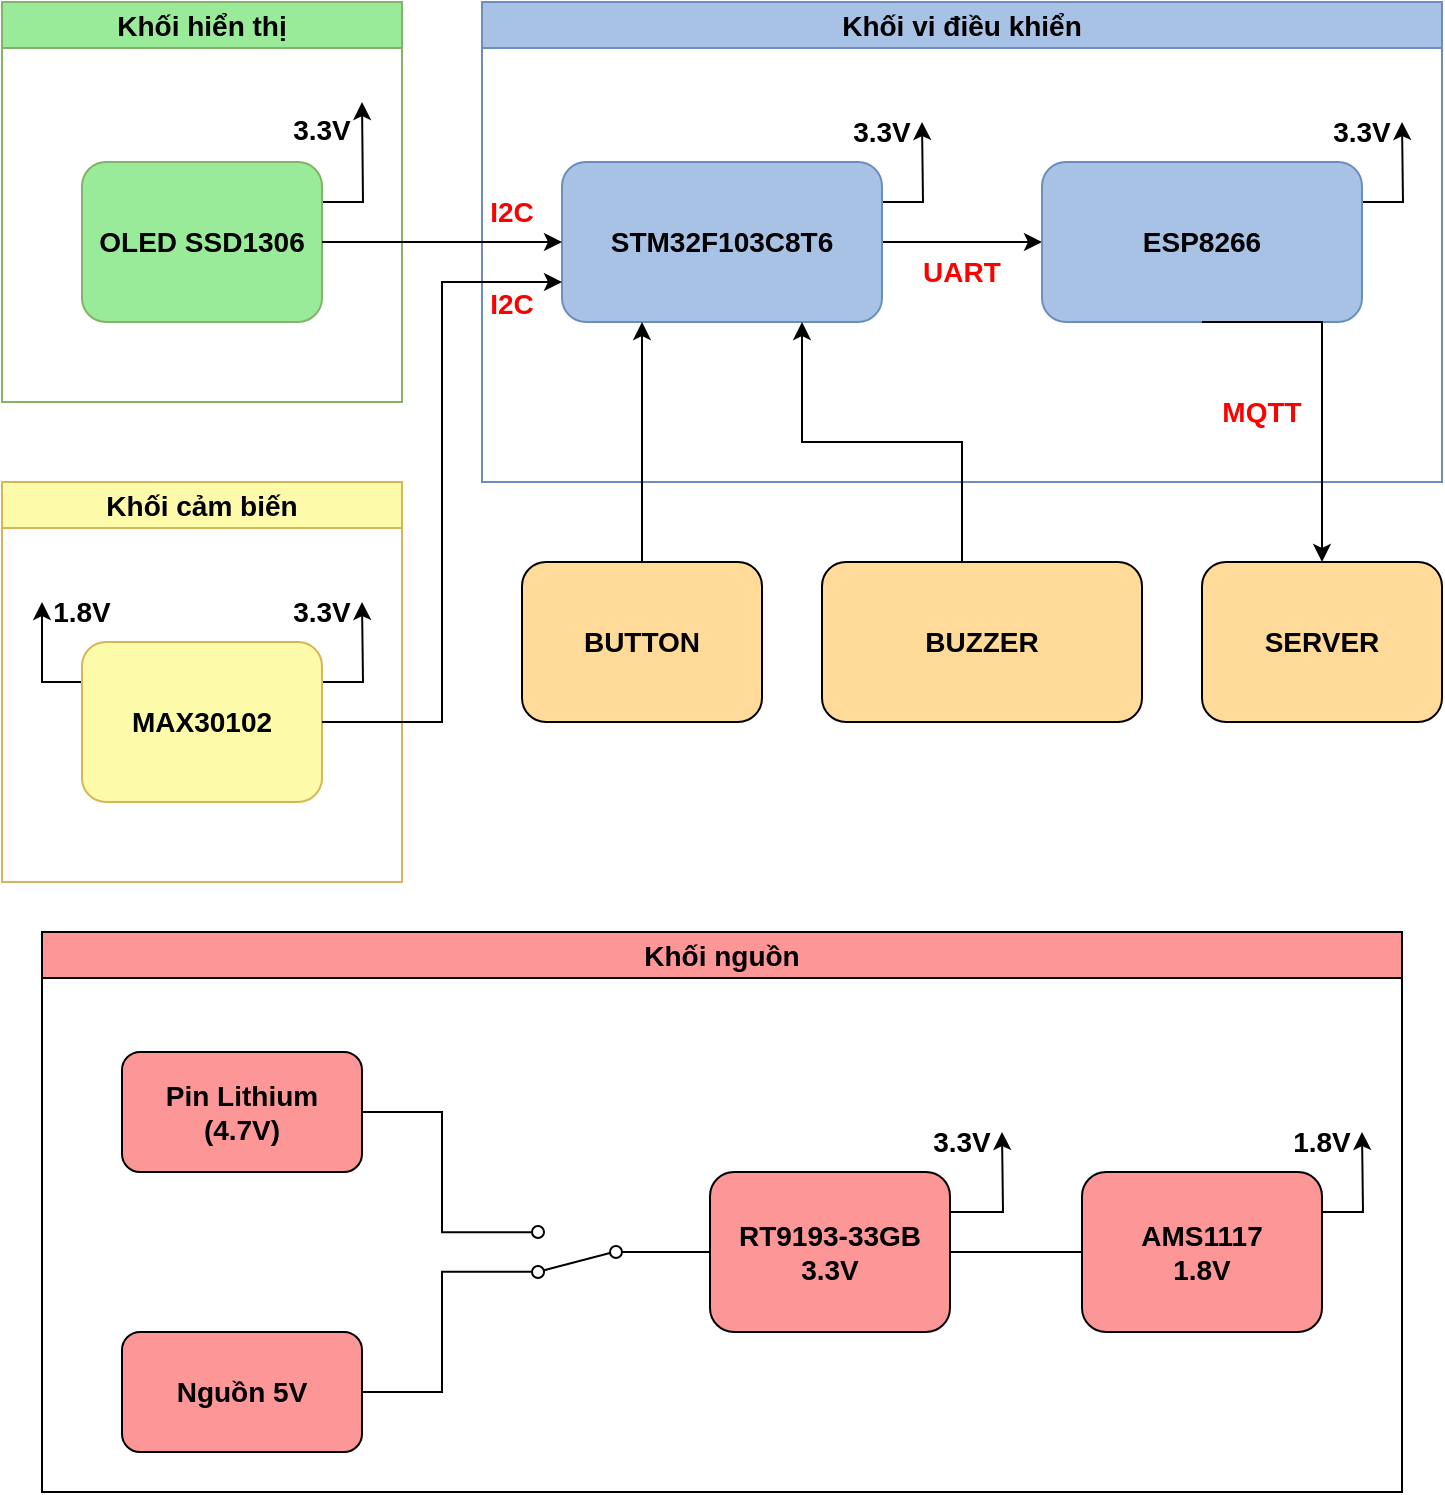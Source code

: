 <mxfile version="24.7.1" type="device">
  <diagram name="Trang-1" id="HVcANmySVg1pLQYdhnvB">
    <mxGraphModel dx="1548" dy="817" grid="1" gridSize="10" guides="1" tooltips="1" connect="1" arrows="1" fold="1" page="1" pageScale="1" pageWidth="827" pageHeight="1169" math="0" shadow="0">
      <root>
        <mxCell id="0" />
        <mxCell id="1" parent="0" />
        <mxCell id="IZr5mhNm9Ulc-aqUpcA5-1" value="Khối hiển thị" style="swimlane;whiteSpace=wrap;html=1;fontStyle=1;fontSize=14;fillColor=#99EB99;strokeColor=#82b366;" vertex="1" parent="1">
          <mxGeometry x="80" y="120" width="200" height="200" as="geometry" />
        </mxCell>
        <mxCell id="IZr5mhNm9Ulc-aqUpcA5-26" style="edgeStyle=orthogonalEdgeStyle;rounded=0;orthogonalLoop=1;jettySize=auto;html=1;exitX=1;exitY=0.25;exitDx=0;exitDy=0;fontStyle=1;fontSize=14;" edge="1" parent="IZr5mhNm9Ulc-aqUpcA5-1" source="IZr5mhNm9Ulc-aqUpcA5-6">
          <mxGeometry relative="1" as="geometry">
            <mxPoint x="180" y="50" as="targetPoint" />
          </mxGeometry>
        </mxCell>
        <mxCell id="IZr5mhNm9Ulc-aqUpcA5-6" value="OLED SSD1306" style="rounded=1;whiteSpace=wrap;html=1;fontStyle=1;fontSize=14;fillColor=#99eb99;strokeColor=#82b366;" vertex="1" parent="IZr5mhNm9Ulc-aqUpcA5-1">
          <mxGeometry x="40" y="80" width="120" height="80" as="geometry" />
        </mxCell>
        <mxCell id="IZr5mhNm9Ulc-aqUpcA5-33" value="3.3V" style="text;html=1;align=center;verticalAlign=middle;whiteSpace=wrap;rounded=0;fontStyle=1;fontSize=14;" vertex="1" parent="IZr5mhNm9Ulc-aqUpcA5-1">
          <mxGeometry x="130" y="49" width="60" height="30" as="geometry" />
        </mxCell>
        <mxCell id="IZr5mhNm9Ulc-aqUpcA5-2" value="Khối vi điều khiển" style="swimlane;whiteSpace=wrap;html=1;fontStyle=1;fontSize=14;fillColor=#a8c2e6;strokeColor=#6c8ebf;" vertex="1" parent="1">
          <mxGeometry x="320" y="120" width="480" height="240" as="geometry" />
        </mxCell>
        <mxCell id="IZr5mhNm9Ulc-aqUpcA5-25" style="edgeStyle=orthogonalEdgeStyle;rounded=0;orthogonalLoop=1;jettySize=auto;html=1;exitX=1;exitY=0.25;exitDx=0;exitDy=0;fontStyle=1;fontSize=14;" edge="1" parent="IZr5mhNm9Ulc-aqUpcA5-2" source="IZr5mhNm9Ulc-aqUpcA5-7">
          <mxGeometry relative="1" as="geometry">
            <mxPoint x="220" y="60" as="targetPoint" />
          </mxGeometry>
        </mxCell>
        <mxCell id="IZr5mhNm9Ulc-aqUpcA5-43" style="edgeStyle=orthogonalEdgeStyle;rounded=0;orthogonalLoop=1;jettySize=auto;html=1;exitX=1;exitY=0.5;exitDx=0;exitDy=0;entryX=0;entryY=0.5;entryDx=0;entryDy=0;fontSize=14;" edge="1" parent="IZr5mhNm9Ulc-aqUpcA5-2" source="IZr5mhNm9Ulc-aqUpcA5-7" target="IZr5mhNm9Ulc-aqUpcA5-18">
          <mxGeometry relative="1" as="geometry" />
        </mxCell>
        <mxCell id="IZr5mhNm9Ulc-aqUpcA5-7" value="STM32F103C8T6" style="rounded=1;whiteSpace=wrap;html=1;fontStyle=1;fontSize=14;fillColor=#a8c2e6;strokeColor=#6c8ebf;" vertex="1" parent="IZr5mhNm9Ulc-aqUpcA5-2">
          <mxGeometry x="40" y="80" width="160" height="80" as="geometry" />
        </mxCell>
        <mxCell id="IZr5mhNm9Ulc-aqUpcA5-24" style="edgeStyle=orthogonalEdgeStyle;rounded=0;orthogonalLoop=1;jettySize=auto;html=1;exitX=1;exitY=0.25;exitDx=0;exitDy=0;fontStyle=1;fontSize=14;" edge="1" parent="IZr5mhNm9Ulc-aqUpcA5-2" source="IZr5mhNm9Ulc-aqUpcA5-18">
          <mxGeometry relative="1" as="geometry">
            <mxPoint x="460" y="60" as="targetPoint" />
          </mxGeometry>
        </mxCell>
        <mxCell id="IZr5mhNm9Ulc-aqUpcA5-18" value="ESP8266" style="rounded=1;whiteSpace=wrap;html=1;fontStyle=1;fontSize=14;fillColor=#a8c2e6;strokeColor=#6c8ebf;" vertex="1" parent="IZr5mhNm9Ulc-aqUpcA5-2">
          <mxGeometry x="280" y="80" width="160" height="80" as="geometry" />
        </mxCell>
        <mxCell id="IZr5mhNm9Ulc-aqUpcA5-34" value="3.3V" style="text;html=1;align=center;verticalAlign=middle;whiteSpace=wrap;rounded=0;fontStyle=1;fontSize=14;" vertex="1" parent="IZr5mhNm9Ulc-aqUpcA5-2">
          <mxGeometry x="170" y="50" width="60" height="30" as="geometry" />
        </mxCell>
        <mxCell id="IZr5mhNm9Ulc-aqUpcA5-35" value="3.3V" style="text;html=1;align=center;verticalAlign=middle;whiteSpace=wrap;rounded=0;fontStyle=1;fontSize=14;" vertex="1" parent="IZr5mhNm9Ulc-aqUpcA5-2">
          <mxGeometry x="410" y="50" width="60" height="30" as="geometry" />
        </mxCell>
        <mxCell id="IZr5mhNm9Ulc-aqUpcA5-42" value="I2C" style="text;html=1;align=center;verticalAlign=middle;whiteSpace=wrap;rounded=0;fontStyle=1;fontColor=#FF0000;fontSize=14;" vertex="1" parent="IZr5mhNm9Ulc-aqUpcA5-2">
          <mxGeometry x="-15" y="136" width="60" height="30" as="geometry" />
        </mxCell>
        <mxCell id="IZr5mhNm9Ulc-aqUpcA5-44" value="UART" style="text;html=1;align=center;verticalAlign=middle;whiteSpace=wrap;rounded=0;fontStyle=1;fontColor=#FF0000;fontSize=14;" vertex="1" parent="IZr5mhNm9Ulc-aqUpcA5-2">
          <mxGeometry x="210" y="120" width="60" height="30" as="geometry" />
        </mxCell>
        <mxCell id="IZr5mhNm9Ulc-aqUpcA5-48" value="MQTT" style="text;html=1;align=center;verticalAlign=middle;whiteSpace=wrap;rounded=0;fontStyle=1;fontColor=#FF0000;fontSize=14;" vertex="1" parent="IZr5mhNm9Ulc-aqUpcA5-2">
          <mxGeometry x="360" y="190" width="60" height="30" as="geometry" />
        </mxCell>
        <mxCell id="IZr5mhNm9Ulc-aqUpcA5-41" value="I2C" style="text;html=1;align=center;verticalAlign=middle;whiteSpace=wrap;rounded=0;fontStyle=1;fontColor=#FF0000;fontSize=14;" vertex="1" parent="IZr5mhNm9Ulc-aqUpcA5-2">
          <mxGeometry x="-15" y="90" width="60" height="30" as="geometry" />
        </mxCell>
        <mxCell id="IZr5mhNm9Ulc-aqUpcA5-3" value="Khối cảm biến" style="swimlane;whiteSpace=wrap;html=1;fontStyle=1;fontSize=14;fillColor=#fdfaaa;strokeColor=#d6b656;" vertex="1" parent="1">
          <mxGeometry x="80" y="360" width="200" height="200" as="geometry" />
        </mxCell>
        <mxCell id="IZr5mhNm9Ulc-aqUpcA5-27" style="edgeStyle=orthogonalEdgeStyle;rounded=0;orthogonalLoop=1;jettySize=auto;html=1;exitX=1;exitY=0.25;exitDx=0;exitDy=0;fontStyle=1;fontSize=14;" edge="1" parent="IZr5mhNm9Ulc-aqUpcA5-3" source="IZr5mhNm9Ulc-aqUpcA5-5">
          <mxGeometry relative="1" as="geometry">
            <mxPoint x="180" y="60" as="targetPoint" />
          </mxGeometry>
        </mxCell>
        <mxCell id="IZr5mhNm9Ulc-aqUpcA5-28" style="edgeStyle=orthogonalEdgeStyle;rounded=0;orthogonalLoop=1;jettySize=auto;html=1;exitX=0;exitY=0.25;exitDx=0;exitDy=0;fontStyle=1;fontSize=14;" edge="1" parent="IZr5mhNm9Ulc-aqUpcA5-3" source="IZr5mhNm9Ulc-aqUpcA5-5">
          <mxGeometry relative="1" as="geometry">
            <mxPoint x="20" y="60" as="targetPoint" />
          </mxGeometry>
        </mxCell>
        <mxCell id="IZr5mhNm9Ulc-aqUpcA5-5" value="MAX30102" style="rounded=1;whiteSpace=wrap;html=1;fontStyle=1;fontSize=14;fillColor=#fdfaaa;strokeColor=#d6b656;" vertex="1" parent="IZr5mhNm9Ulc-aqUpcA5-3">
          <mxGeometry x="40" y="80" width="120" height="80" as="geometry" />
        </mxCell>
        <mxCell id="IZr5mhNm9Ulc-aqUpcA5-36" value="3.3V" style="text;html=1;align=center;verticalAlign=middle;whiteSpace=wrap;rounded=0;fontStyle=1;fontSize=14;" vertex="1" parent="IZr5mhNm9Ulc-aqUpcA5-3">
          <mxGeometry x="130" y="50" width="60" height="30" as="geometry" />
        </mxCell>
        <mxCell id="IZr5mhNm9Ulc-aqUpcA5-37" value="1.8V" style="text;html=1;align=center;verticalAlign=middle;whiteSpace=wrap;rounded=0;fontStyle=1;fontSize=14;" vertex="1" parent="IZr5mhNm9Ulc-aqUpcA5-3">
          <mxGeometry x="10" y="50" width="60" height="30" as="geometry" />
        </mxCell>
        <mxCell id="IZr5mhNm9Ulc-aqUpcA5-4" value="Khối nguồn" style="swimlane;whiteSpace=wrap;html=1;fontStyle=1;fontSize=14;fillColor=#fd9696;" vertex="1" parent="1">
          <mxGeometry x="100" y="585" width="680" height="280" as="geometry" />
        </mxCell>
        <mxCell id="IZr5mhNm9Ulc-aqUpcA5-14" style="edgeStyle=orthogonalEdgeStyle;rounded=0;orthogonalLoop=1;jettySize=auto;html=1;exitX=1;exitY=0.5;exitDx=0;exitDy=0;entryX=1;entryY=0.88;entryDx=0;entryDy=0;endArrow=none;endFill=0;fontStyle=1;fontSize=14;" edge="1" parent="IZr5mhNm9Ulc-aqUpcA5-4" source="IZr5mhNm9Ulc-aqUpcA5-9" target="IZr5mhNm9Ulc-aqUpcA5-13">
          <mxGeometry relative="1" as="geometry">
            <Array as="points">
              <mxPoint x="200" y="90" />
              <mxPoint x="200" y="150" />
            </Array>
          </mxGeometry>
        </mxCell>
        <mxCell id="IZr5mhNm9Ulc-aqUpcA5-9" value="Pin Lithium (4.7V)" style="rounded=1;whiteSpace=wrap;html=1;fontStyle=1;fontSize=14;fillColor=#fd9696;" vertex="1" parent="IZr5mhNm9Ulc-aqUpcA5-4">
          <mxGeometry x="40" y="60" width="120" height="60" as="geometry" />
        </mxCell>
        <mxCell id="IZr5mhNm9Ulc-aqUpcA5-15" style="edgeStyle=orthogonalEdgeStyle;rounded=0;orthogonalLoop=1;jettySize=auto;html=1;exitX=1;exitY=0.5;exitDx=0;exitDy=0;entryX=1;entryY=0.12;entryDx=0;entryDy=0;endArrow=none;endFill=0;fontStyle=1;fontSize=14;" edge="1" parent="IZr5mhNm9Ulc-aqUpcA5-4" source="IZr5mhNm9Ulc-aqUpcA5-10" target="IZr5mhNm9Ulc-aqUpcA5-13">
          <mxGeometry relative="1" as="geometry">
            <Array as="points">
              <mxPoint x="200" y="230" />
              <mxPoint x="200" y="170" />
            </Array>
          </mxGeometry>
        </mxCell>
        <mxCell id="IZr5mhNm9Ulc-aqUpcA5-10" value="Nguồn 5V" style="rounded=1;whiteSpace=wrap;html=1;fontStyle=1;fontSize=14;fillColor=#fd9696;" vertex="1" parent="IZr5mhNm9Ulc-aqUpcA5-4">
          <mxGeometry x="40" y="200" width="120" height="60" as="geometry" />
        </mxCell>
        <mxCell id="IZr5mhNm9Ulc-aqUpcA5-17" style="edgeStyle=orthogonalEdgeStyle;rounded=0;orthogonalLoop=1;jettySize=auto;html=1;endArrow=none;endFill=0;fontStyle=1;fontSize=14;" edge="1" parent="IZr5mhNm9Ulc-aqUpcA5-4" source="IZr5mhNm9Ulc-aqUpcA5-11" target="IZr5mhNm9Ulc-aqUpcA5-12">
          <mxGeometry relative="1" as="geometry" />
        </mxCell>
        <mxCell id="IZr5mhNm9Ulc-aqUpcA5-22" style="edgeStyle=orthogonalEdgeStyle;rounded=0;orthogonalLoop=1;jettySize=auto;html=1;exitX=1;exitY=0.25;exitDx=0;exitDy=0;fontStyle=1;fontSize=14;" edge="1" parent="IZr5mhNm9Ulc-aqUpcA5-4" source="IZr5mhNm9Ulc-aqUpcA5-11">
          <mxGeometry relative="1" as="geometry">
            <mxPoint x="480" y="100" as="targetPoint" />
          </mxGeometry>
        </mxCell>
        <mxCell id="IZr5mhNm9Ulc-aqUpcA5-11" value="&lt;span style=&quot;font-size: 14px;&quot;&gt;RT9193-33GB&lt;/span&gt;&lt;div style=&quot;font-size: 14px;&quot;&gt;&lt;span style=&quot;font-size: 14px;&quot;&gt;3.3V&lt;/span&gt;&lt;/div&gt;" style="rounded=1;whiteSpace=wrap;html=1;fontStyle=1;fontSize=14;fillColor=#fd9696;" vertex="1" parent="IZr5mhNm9Ulc-aqUpcA5-4">
          <mxGeometry x="334" y="120" width="120" height="80" as="geometry" />
        </mxCell>
        <mxCell id="IZr5mhNm9Ulc-aqUpcA5-23" style="edgeStyle=orthogonalEdgeStyle;rounded=0;orthogonalLoop=1;jettySize=auto;html=1;exitX=1;exitY=0.25;exitDx=0;exitDy=0;fontStyle=1;fontSize=14;" edge="1" parent="IZr5mhNm9Ulc-aqUpcA5-4" source="IZr5mhNm9Ulc-aqUpcA5-12">
          <mxGeometry relative="1" as="geometry">
            <mxPoint x="660" y="100" as="targetPoint" />
          </mxGeometry>
        </mxCell>
        <mxCell id="IZr5mhNm9Ulc-aqUpcA5-12" value="&lt;span style=&quot;font-size: 14px;&quot;&gt;AMS1117&lt;/span&gt;&lt;div style=&quot;font-size: 14px;&quot;&gt;&lt;span style=&quot;font-size: 14px;&quot;&gt;1.8V&lt;/span&gt;&lt;/div&gt;" style="rounded=1;whiteSpace=wrap;html=1;fontStyle=1;fontSize=14;fillColor=#fd9696;" vertex="1" parent="IZr5mhNm9Ulc-aqUpcA5-4">
          <mxGeometry x="520" y="120" width="120" height="80" as="geometry" />
        </mxCell>
        <mxCell id="IZr5mhNm9Ulc-aqUpcA5-16" style="edgeStyle=orthogonalEdgeStyle;rounded=0;orthogonalLoop=1;jettySize=auto;html=1;exitX=0;exitY=0.5;exitDx=0;exitDy=0;entryX=0;entryY=0.5;entryDx=0;entryDy=0;endArrow=none;endFill=0;fontStyle=1;fontSize=14;" edge="1" parent="IZr5mhNm9Ulc-aqUpcA5-4" source="IZr5mhNm9Ulc-aqUpcA5-13" target="IZr5mhNm9Ulc-aqUpcA5-11">
          <mxGeometry relative="1" as="geometry" />
        </mxCell>
        <mxCell id="IZr5mhNm9Ulc-aqUpcA5-13" value="" style="html=1;shape=mxgraph.electrical.electro-mechanical.twoWaySwitch;aspect=fixed;elSwitchState=2;rotation=-180;fontStyle=1;fontSize=14;" vertex="1" parent="IZr5mhNm9Ulc-aqUpcA5-4">
          <mxGeometry x="230" y="147" width="75" height="26" as="geometry" />
        </mxCell>
        <mxCell id="IZr5mhNm9Ulc-aqUpcA5-45" value="3.3V" style="text;html=1;align=center;verticalAlign=middle;whiteSpace=wrap;rounded=0;fontStyle=1;fontSize=14;" vertex="1" parent="IZr5mhNm9Ulc-aqUpcA5-4">
          <mxGeometry x="430" y="90" width="60" height="30" as="geometry" />
        </mxCell>
        <mxCell id="IZr5mhNm9Ulc-aqUpcA5-47" value="1.8V" style="text;html=1;align=center;verticalAlign=middle;whiteSpace=wrap;rounded=0;fontStyle=1;fontSize=14;" vertex="1" parent="IZr5mhNm9Ulc-aqUpcA5-4">
          <mxGeometry x="610" y="90" width="60" height="30" as="geometry" />
        </mxCell>
        <mxCell id="IZr5mhNm9Ulc-aqUpcA5-19" value="SERVER" style="rounded=1;whiteSpace=wrap;html=1;fontStyle=1;fontSize=14;fillColor=#ffda99;" vertex="1" parent="1">
          <mxGeometry x="680" y="400" width="120" height="80" as="geometry" />
        </mxCell>
        <mxCell id="IZr5mhNm9Ulc-aqUpcA5-32" style="edgeStyle=orthogonalEdgeStyle;rounded=0;orthogonalLoop=1;jettySize=auto;html=1;exitX=0.5;exitY=0;exitDx=0;exitDy=0;entryX=0.25;entryY=1;entryDx=0;entryDy=0;fontStyle=1;fontSize=14;" edge="1" parent="1" source="IZr5mhNm9Ulc-aqUpcA5-20" target="IZr5mhNm9Ulc-aqUpcA5-7">
          <mxGeometry relative="1" as="geometry" />
        </mxCell>
        <mxCell id="IZr5mhNm9Ulc-aqUpcA5-20" value="BUTTON" style="rounded=1;whiteSpace=wrap;html=1;fontStyle=1;fontSize=14;fillColor=#ffda99;" vertex="1" parent="1">
          <mxGeometry x="340" y="400" width="120" height="80" as="geometry" />
        </mxCell>
        <mxCell id="IZr5mhNm9Ulc-aqUpcA5-31" style="edgeStyle=orthogonalEdgeStyle;rounded=0;orthogonalLoop=1;jettySize=auto;html=1;exitX=0.5;exitY=0;exitDx=0;exitDy=0;entryX=0.75;entryY=1;entryDx=0;entryDy=0;fontStyle=1;fontSize=14;" edge="1" parent="1" source="IZr5mhNm9Ulc-aqUpcA5-21" target="IZr5mhNm9Ulc-aqUpcA5-7">
          <mxGeometry relative="1" as="geometry">
            <Array as="points">
              <mxPoint x="560" y="400" />
              <mxPoint x="560" y="340" />
              <mxPoint x="480" y="340" />
            </Array>
          </mxGeometry>
        </mxCell>
        <mxCell id="IZr5mhNm9Ulc-aqUpcA5-21" value="BUZZER" style="rounded=1;whiteSpace=wrap;html=1;fontStyle=1;fontSize=14;fillColor=#ffda99;" vertex="1" parent="1">
          <mxGeometry x="490" y="400" width="160" height="80" as="geometry" />
        </mxCell>
        <mxCell id="IZr5mhNm9Ulc-aqUpcA5-30" style="edgeStyle=orthogonalEdgeStyle;rounded=0;orthogonalLoop=1;jettySize=auto;html=1;exitX=0.5;exitY=1;exitDx=0;exitDy=0;entryX=0.5;entryY=0;entryDx=0;entryDy=0;fontStyle=1;fontSize=14;" edge="1" parent="1" source="IZr5mhNm9Ulc-aqUpcA5-18" target="IZr5mhNm9Ulc-aqUpcA5-19">
          <mxGeometry relative="1" as="geometry">
            <Array as="points">
              <mxPoint x="740" y="280" />
            </Array>
          </mxGeometry>
        </mxCell>
        <mxCell id="IZr5mhNm9Ulc-aqUpcA5-39" style="edgeStyle=orthogonalEdgeStyle;rounded=0;orthogonalLoop=1;jettySize=auto;html=1;exitX=1;exitY=0.5;exitDx=0;exitDy=0;entryX=0;entryY=0.75;entryDx=0;entryDy=0;fontSize=14;" edge="1" parent="1" source="IZr5mhNm9Ulc-aqUpcA5-5" target="IZr5mhNm9Ulc-aqUpcA5-7">
          <mxGeometry relative="1" as="geometry" />
        </mxCell>
        <mxCell id="IZr5mhNm9Ulc-aqUpcA5-40" style="edgeStyle=orthogonalEdgeStyle;rounded=0;orthogonalLoop=1;jettySize=auto;html=1;exitX=1;exitY=0.5;exitDx=0;exitDy=0;entryX=0;entryY=0.5;entryDx=0;entryDy=0;fontSize=14;" edge="1" parent="1" source="IZr5mhNm9Ulc-aqUpcA5-6" target="IZr5mhNm9Ulc-aqUpcA5-7">
          <mxGeometry relative="1" as="geometry" />
        </mxCell>
      </root>
    </mxGraphModel>
  </diagram>
</mxfile>
